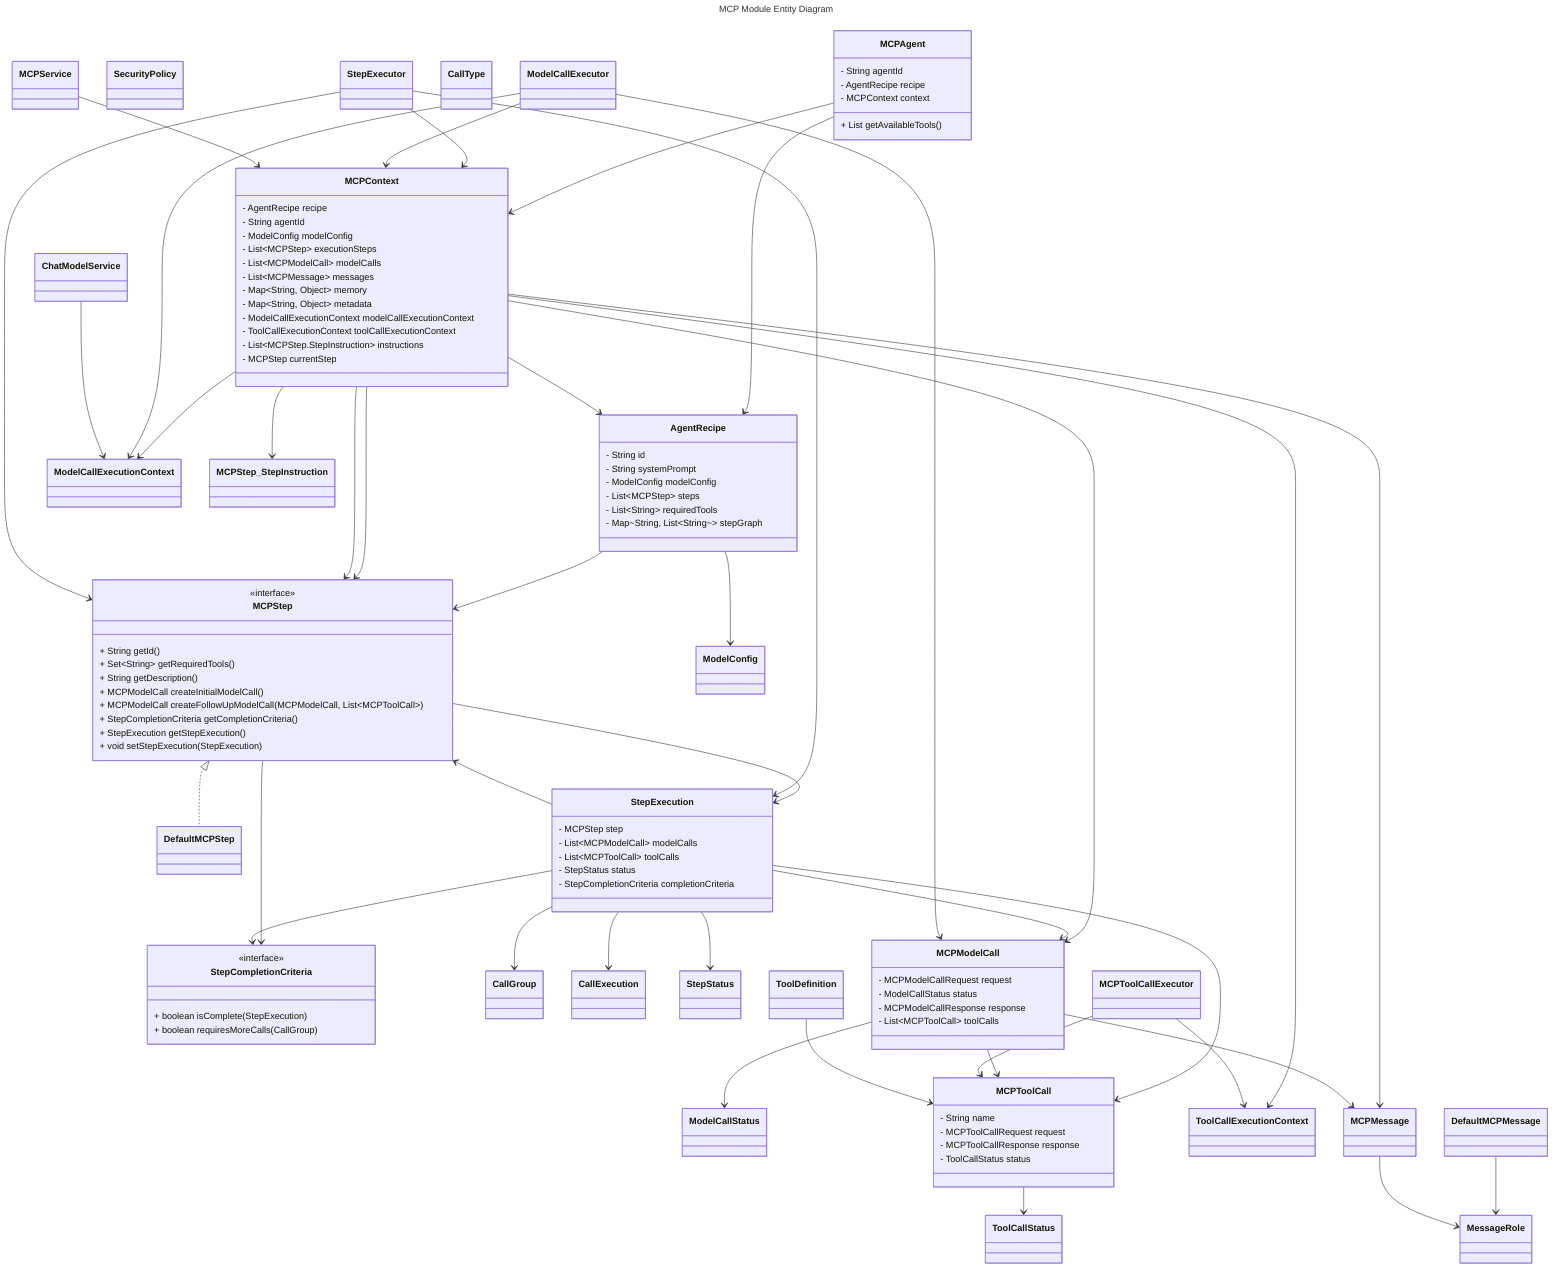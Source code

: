 ---
title: MCP Module Entity Diagram
---

classDiagram
    %% AGENT LAYER
    class MCPAgent {
        - String agentId
        - AgentRecipe recipe
        - MCPContext context
        + List<String> getAvailableTools()
    }
    class AgentRecipe {
        - String id
        - String systemPrompt
        - ModelConfig modelConfig
        - List~MCPStep~ steps
        - List~String~ requiredTools
        - Map~String, List~String~~ stepGraph
    }
    class SecurityPolicy

    %% CONTEXT
    class MCPContext {
        - AgentRecipe recipe
        - String agentId
        - ModelConfig modelConfig
        - List~MCPStep~ executionSteps
        - List~MCPModelCall~ modelCalls
        - List~MCPMessage~ messages
        - Map~String, Object~ memory
        - Map~String, Object~ metadata
        - ModelCallExecutionContext modelCallExecutionContext
        - ToolCallExecutionContext toolCallExecutionContext
        - List~MCPStep.StepInstruction~ instructions
        - MCPStep currentStep
    }

    %% STEP LAYER
    class MCPStep {
        <<interface>>
        + String getId()
        + Set~String~ getRequiredTools()
        + String getDescription()
        + MCPModelCall createInitialModelCall()
        + MCPModelCall createFollowUpModelCall(MCPModelCall, List~MCPToolCall~)
        + StepCompletionCriteria getCompletionCriteria()
        + StepExecution getStepExecution()
        + void setStepExecution(StepExecution)
    }
    class DefaultMCPStep
    class StepExecution {
        - MCPStep step
        - List~MCPModelCall~ modelCalls
        - List~MCPToolCall~ toolCalls
        - StepStatus status
        - StepCompletionCriteria completionCriteria
    }
    class StepExecutor
    class StepCompletionCriteria {
        <<interface>>
        + boolean isComplete(StepExecution)
        + boolean requiresMoreCalls(CallGroup)
    }
    class CallGroup
    class CallExecution
    class StepStatus
    class CallType

    %% MODEL LAYER
    class MCPModelCall {
        - MCPModelCallRequest request
        - ModelCallStatus status
        - MCPModelCallResponse response
        - List~MCPToolCall~ toolCalls
    }
    class ModelCallExecutor
    class ModelCallExecutionContext
    class ModelConfig
    class ModelCallStatus

    %% TOOL LAYER
    class MCPToolCall {
        - String name
        - MCPToolCallRequest request
        - MCPToolCallResponse response
        - ToolCallStatus status
    }
    class MCPToolCallExecutor
    class ToolCallExecutionContext
    class ToolCallStatus
    class ToolDefinition

    %% MESSAGE LAYER
    class MCPMessage
    class DefaultMCPMessage
    class MessageRole

    %% SERVICE LAYER
    class MCPService
    class ChatModelService

    %% RELATIONSHIPS
    MCPAgent --> AgentRecipe
    MCPAgent --> MCPContext
    AgentRecipe --> MCPStep
    AgentRecipe --> ModelConfig
    MCPContext --> AgentRecipe
    MCPContext --> MCPStep
    MCPContext --> MCPModelCall
    MCPContext --> MCPMessage
    MCPContext --> ModelCallExecutionContext
    MCPContext --> ToolCallExecutionContext
    MCPContext --> MCPStep_StepInstruction
    MCPContext --> MCPStep

    MCPStep <|.. DefaultMCPStep
    MCPStep --> StepExecution
    MCPStep --> StepCompletionCriteria
    StepExecution --> MCPStep
    StepExecution --> MCPModelCall
    StepExecution --> MCPToolCall
    StepExecution --> StepStatus
    StepExecution --> StepCompletionCriteria
    StepExecution --> CallGroup
    StepExecution --> CallExecution

    MCPModelCall --> MCPToolCall
    MCPModelCall --> ModelCallStatus
    MCPModelCall --> MCPMessage

    MCPToolCall --> ToolCallStatus

    StepExecutor --> MCPStep
    StepExecutor --> MCPContext
    StepExecutor --> StepExecution

    MCPToolCallExecutor --> MCPToolCall
    MCPToolCallExecutor --> ToolCallExecutionContext

    DefaultMCPMessage --> MessageRole
    MCPMessage --> MessageRole

    ModelCallExecutor --> MCPModelCall
    ModelCallExecutor --> MCPContext
    ModelCallExecutor --> ModelCallExecutionContext

    ToolDefinition --> MCPToolCall

    MCPService --> MCPContext
    ChatModelService --> ModelCallExecutionContext
